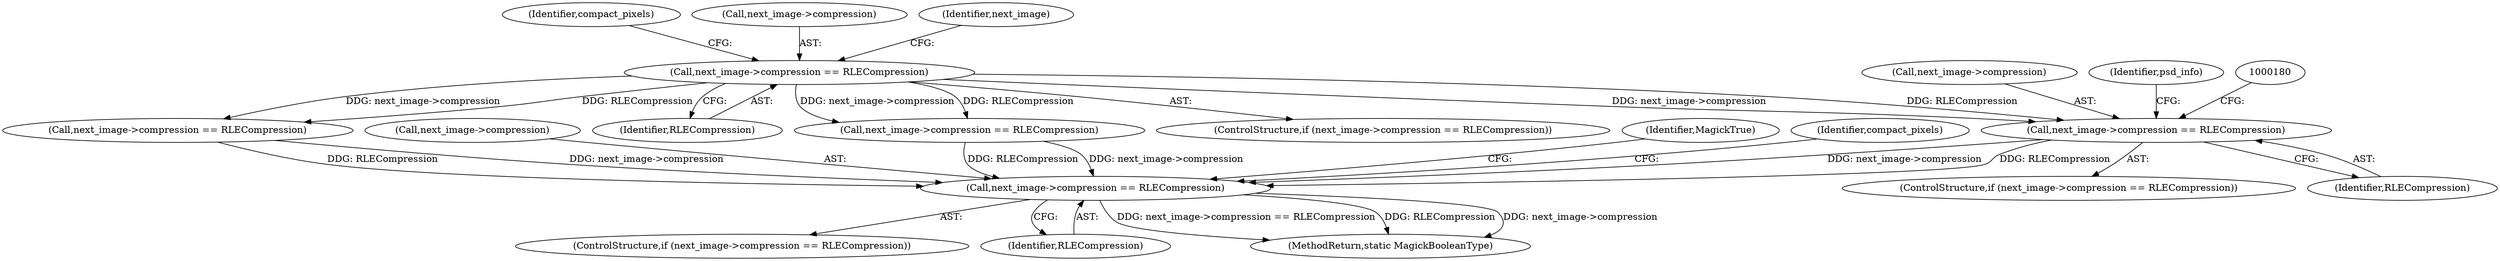 digraph "0_ImageMagick_6f1879d498bcc5cce12fe0c5decb8dbc0f608e5d@pointer" {
"1000173" [label="(Call,next_image->compression == RLECompression)"];
"1000134" [label="(Call,next_image->compression == RLECompression)"];
"1000498" [label="(Call,next_image->compression == RLECompression)"];
"1000173" [label="(Call,next_image->compression == RLECompression)"];
"1000133" [label="(ControlStructure,if (next_image->compression == RLECompression))"];
"1000177" [label="(Identifier,RLECompression)"];
"1000499" [label="(Call,next_image->compression)"];
"1000141" [label="(Identifier,compact_pixels)"];
"1000134" [label="(Call,next_image->compression == RLECompression)"];
"1000324" [label="(Call,next_image->compression == RLECompression)"];
"1000174" [label="(Call,next_image->compression)"];
"1000138" [label="(Identifier,RLECompression)"];
"1000510" [label="(Identifier,MagickTrue)"];
"1000207" [label="(Identifier,psd_info)"];
"1000498" [label="(Call,next_image->compression == RLECompression)"];
"1000135" [label="(Call,next_image->compression)"];
"1000497" [label="(ControlStructure,if (next_image->compression == RLECompression))"];
"1000502" [label="(Identifier,RLECompression)"];
"1000504" [label="(Identifier,compact_pixels)"];
"1000511" [label="(MethodReturn,static MagickBooleanType)"];
"1000172" [label="(ControlStructure,if (next_image->compression == RLECompression))"];
"1000246" [label="(Call,next_image->compression == RLECompression)"];
"1000169" [label="(Identifier,next_image)"];
"1000173" -> "1000172"  [label="AST: "];
"1000173" -> "1000177"  [label="CFG: "];
"1000174" -> "1000173"  [label="AST: "];
"1000177" -> "1000173"  [label="AST: "];
"1000180" -> "1000173"  [label="CFG: "];
"1000207" -> "1000173"  [label="CFG: "];
"1000134" -> "1000173"  [label="DDG: next_image->compression"];
"1000134" -> "1000173"  [label="DDG: RLECompression"];
"1000173" -> "1000498"  [label="DDG: next_image->compression"];
"1000173" -> "1000498"  [label="DDG: RLECompression"];
"1000134" -> "1000133"  [label="AST: "];
"1000134" -> "1000138"  [label="CFG: "];
"1000135" -> "1000134"  [label="AST: "];
"1000138" -> "1000134"  [label="AST: "];
"1000141" -> "1000134"  [label="CFG: "];
"1000169" -> "1000134"  [label="CFG: "];
"1000134" -> "1000246"  [label="DDG: next_image->compression"];
"1000134" -> "1000246"  [label="DDG: RLECompression"];
"1000134" -> "1000324"  [label="DDG: next_image->compression"];
"1000134" -> "1000324"  [label="DDG: RLECompression"];
"1000498" -> "1000497"  [label="AST: "];
"1000498" -> "1000502"  [label="CFG: "];
"1000499" -> "1000498"  [label="AST: "];
"1000502" -> "1000498"  [label="AST: "];
"1000504" -> "1000498"  [label="CFG: "];
"1000510" -> "1000498"  [label="CFG: "];
"1000498" -> "1000511"  [label="DDG: next_image->compression == RLECompression"];
"1000498" -> "1000511"  [label="DDG: RLECompression"];
"1000498" -> "1000511"  [label="DDG: next_image->compression"];
"1000324" -> "1000498"  [label="DDG: next_image->compression"];
"1000324" -> "1000498"  [label="DDG: RLECompression"];
"1000246" -> "1000498"  [label="DDG: next_image->compression"];
"1000246" -> "1000498"  [label="DDG: RLECompression"];
}
